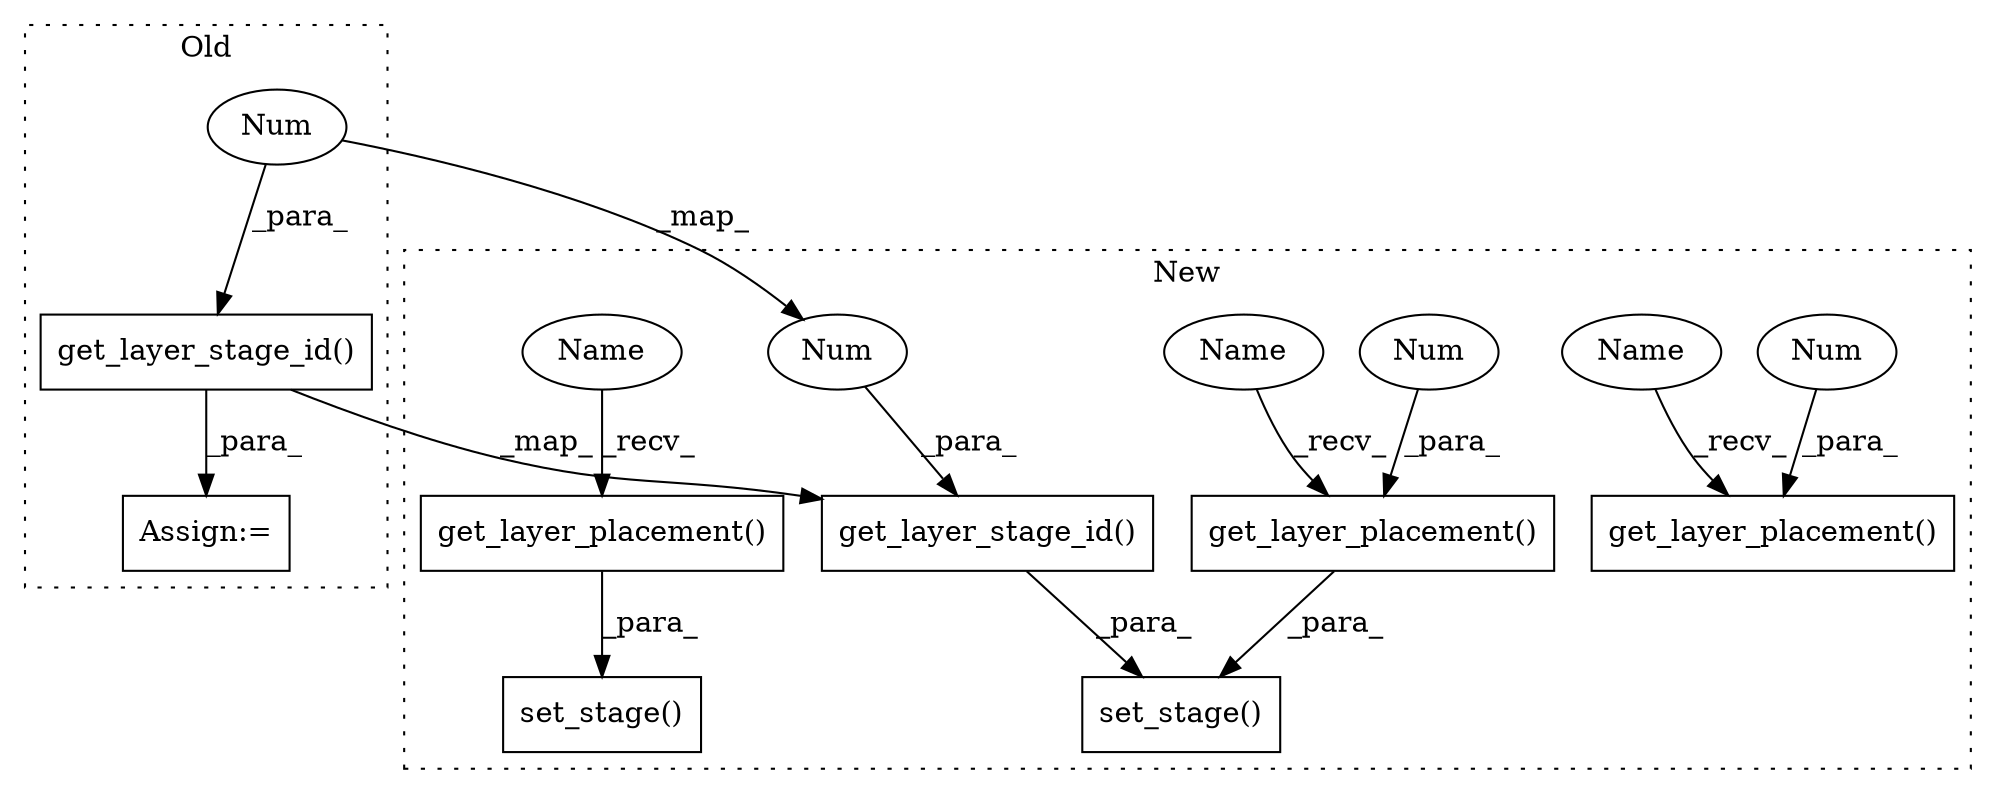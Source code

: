 digraph G {
subgraph cluster0 {
1 [label="get_layer_stage_id()" a="75" s="13584,13616" l="30,1" shape="box"];
5 [label="Num" a="76" s="13614" l="2" shape="ellipse"];
11 [label="Assign:=" a="68" s="13581" l="3" shape="box"];
label = "Old";
style="dotted";
}
subgraph cluster1 {
2 [label="get_layer_stage_id()" a="75" s="14057,14089" l="30,1" shape="box"];
3 [label="set_stage()" a="75" s="14006,14120" l="51,18" shape="box"];
4 [label="get_layer_placement()" a="75" s="14092,14119" l="25,1" shape="box"];
6 [label="Num" a="76" s="14087" l="2" shape="ellipse"];
7 [label="get_layer_placement()" a="75" s="13275,13301" l="25,1" shape="box"];
8 [label="get_layer_placement()" a="75" s="14285,14312" l="25,1" shape="box"];
9 [label="Num" a="76" s="14310" l="2" shape="ellipse"];
10 [label="Num" a="76" s="14117" l="2" shape="ellipse"];
12 [label="set_stage()" a="75" s="13190,13302" l="51,18" shape="box"];
13 [label="Name" a="87" s="14285" l="4" shape="ellipse"];
14 [label="Name" a="87" s="13275" l="4" shape="ellipse"];
15 [label="Name" a="87" s="14092" l="4" shape="ellipse"];
label = "New";
style="dotted";
}
1 -> 2 [label="_map_"];
1 -> 11 [label="_para_"];
2 -> 3 [label="_para_"];
4 -> 3 [label="_para_"];
5 -> 1 [label="_para_"];
5 -> 6 [label="_map_"];
6 -> 2 [label="_para_"];
7 -> 12 [label="_para_"];
9 -> 8 [label="_para_"];
10 -> 4 [label="_para_"];
13 -> 8 [label="_recv_"];
14 -> 7 [label="_recv_"];
15 -> 4 [label="_recv_"];
}